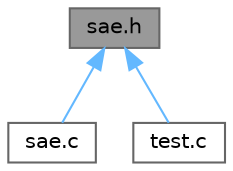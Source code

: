 digraph "sae.h"
{
 // LATEX_PDF_SIZE
  bgcolor="transparent";
  edge [fontname=Helvetica,fontsize=10,labelfontname=Helvetica,labelfontsize=10];
  node [fontname=Helvetica,fontsize=10,shape=box,height=0.2,width=0.4];
  Node1 [id="Node000001",label="sae.h",height=0.2,width=0.4,color="gray40", fillcolor="grey60", style="filled", fontcolor="black",tooltip="Ce fichier regroupe toutes les fonctions du projet SAE_Algo_1.01 ∗"];
  Node1 -> Node2 [id="edge1_Node000001_Node000002",dir="back",color="steelblue1",style="solid",tooltip=" "];
  Node2 [id="Node000002",label="sae.c",height=0.2,width=0.4,color="grey40", fillcolor="white", style="filled",URL="$sae_8c.html",tooltip="Ce fichier regroupe toutes les fonctions du projet SAE_Algo_1.01 ∗"];
  Node1 -> Node3 [id="edge2_Node000001_Node000003",dir="back",color="steelblue1",style="solid",tooltip=" "];
  Node3 [id="Node000003",label="test.c",height=0.2,width=0.4,color="grey40", fillcolor="white", style="filled",URL="$test_8c.html",tooltip="Ce fichier est le noyau du projet, il contient les tests et le main ∗"];
}
